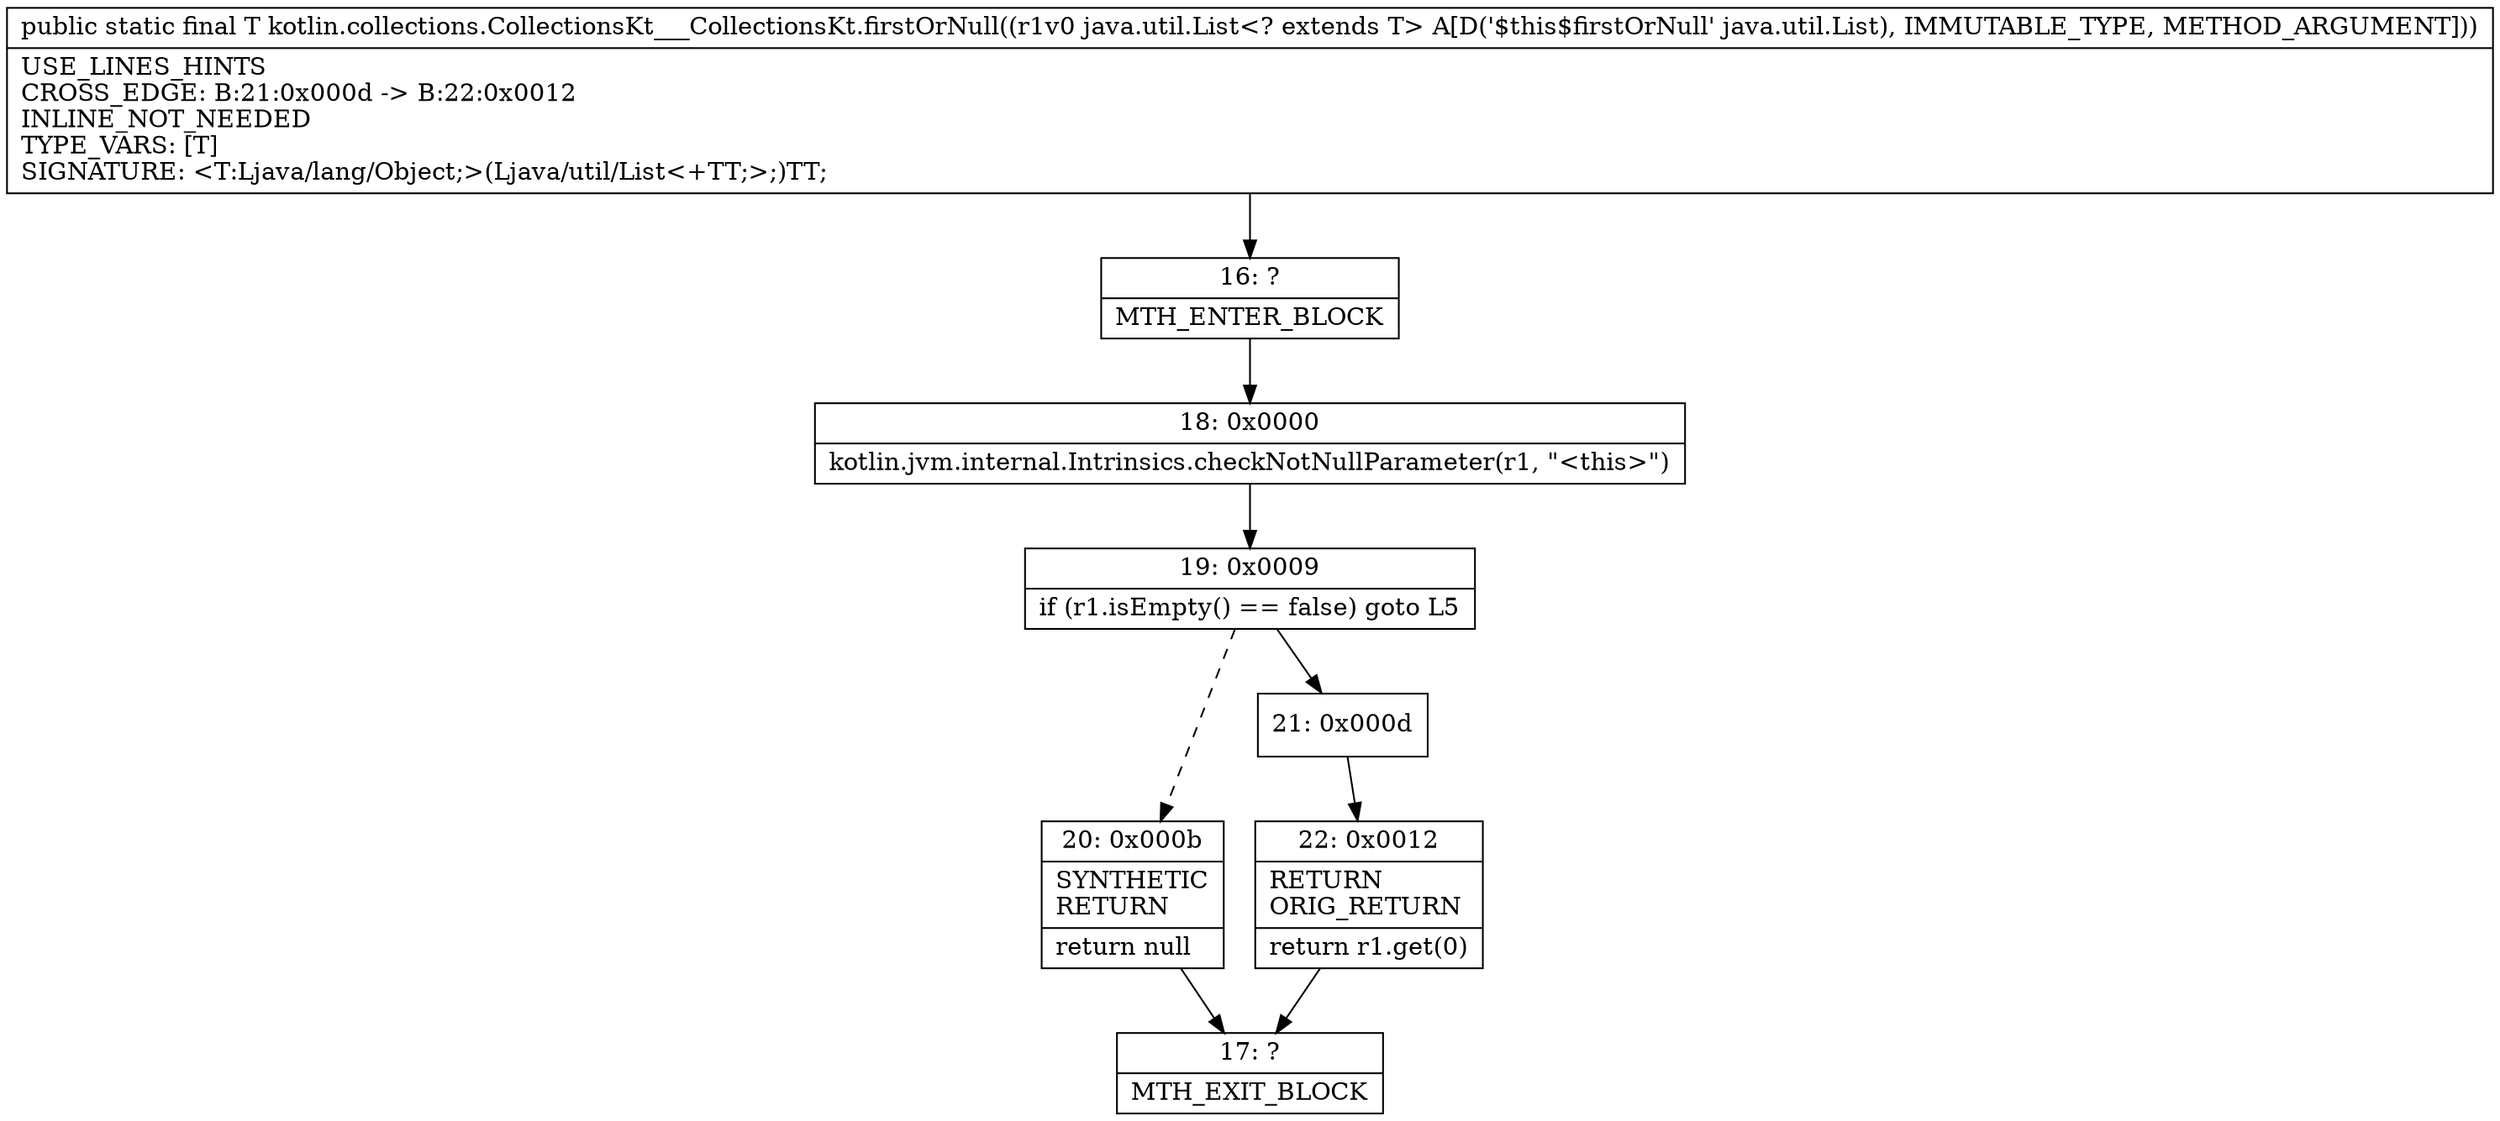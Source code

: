 digraph "CFG forkotlin.collections.CollectionsKt___CollectionsKt.firstOrNull(Ljava\/util\/List;)Ljava\/lang\/Object;" {
Node_16 [shape=record,label="{16\:\ ?|MTH_ENTER_BLOCK\l}"];
Node_18 [shape=record,label="{18\:\ 0x0000|kotlin.jvm.internal.Intrinsics.checkNotNullParameter(r1, \"\<this\>\")\l}"];
Node_19 [shape=record,label="{19\:\ 0x0009|if (r1.isEmpty() == false) goto L5\l}"];
Node_20 [shape=record,label="{20\:\ 0x000b|SYNTHETIC\lRETURN\l|return null\l}"];
Node_17 [shape=record,label="{17\:\ ?|MTH_EXIT_BLOCK\l}"];
Node_21 [shape=record,label="{21\:\ 0x000d}"];
Node_22 [shape=record,label="{22\:\ 0x0012|RETURN\lORIG_RETURN\l|return r1.get(0)\l}"];
MethodNode[shape=record,label="{public static final T kotlin.collections.CollectionsKt___CollectionsKt.firstOrNull((r1v0 java.util.List\<? extends T\> A[D('$this$firstOrNull' java.util.List), IMMUTABLE_TYPE, METHOD_ARGUMENT]))  | USE_LINES_HINTS\lCROSS_EDGE: B:21:0x000d \-\> B:22:0x0012\lINLINE_NOT_NEEDED\lTYPE_VARS: [T]\lSIGNATURE: \<T:Ljava\/lang\/Object;\>(Ljava\/util\/List\<+TT;\>;)TT;\l}"];
MethodNode -> Node_16;Node_16 -> Node_18;
Node_18 -> Node_19;
Node_19 -> Node_20[style=dashed];
Node_19 -> Node_21;
Node_20 -> Node_17;
Node_21 -> Node_22;
Node_22 -> Node_17;
}

